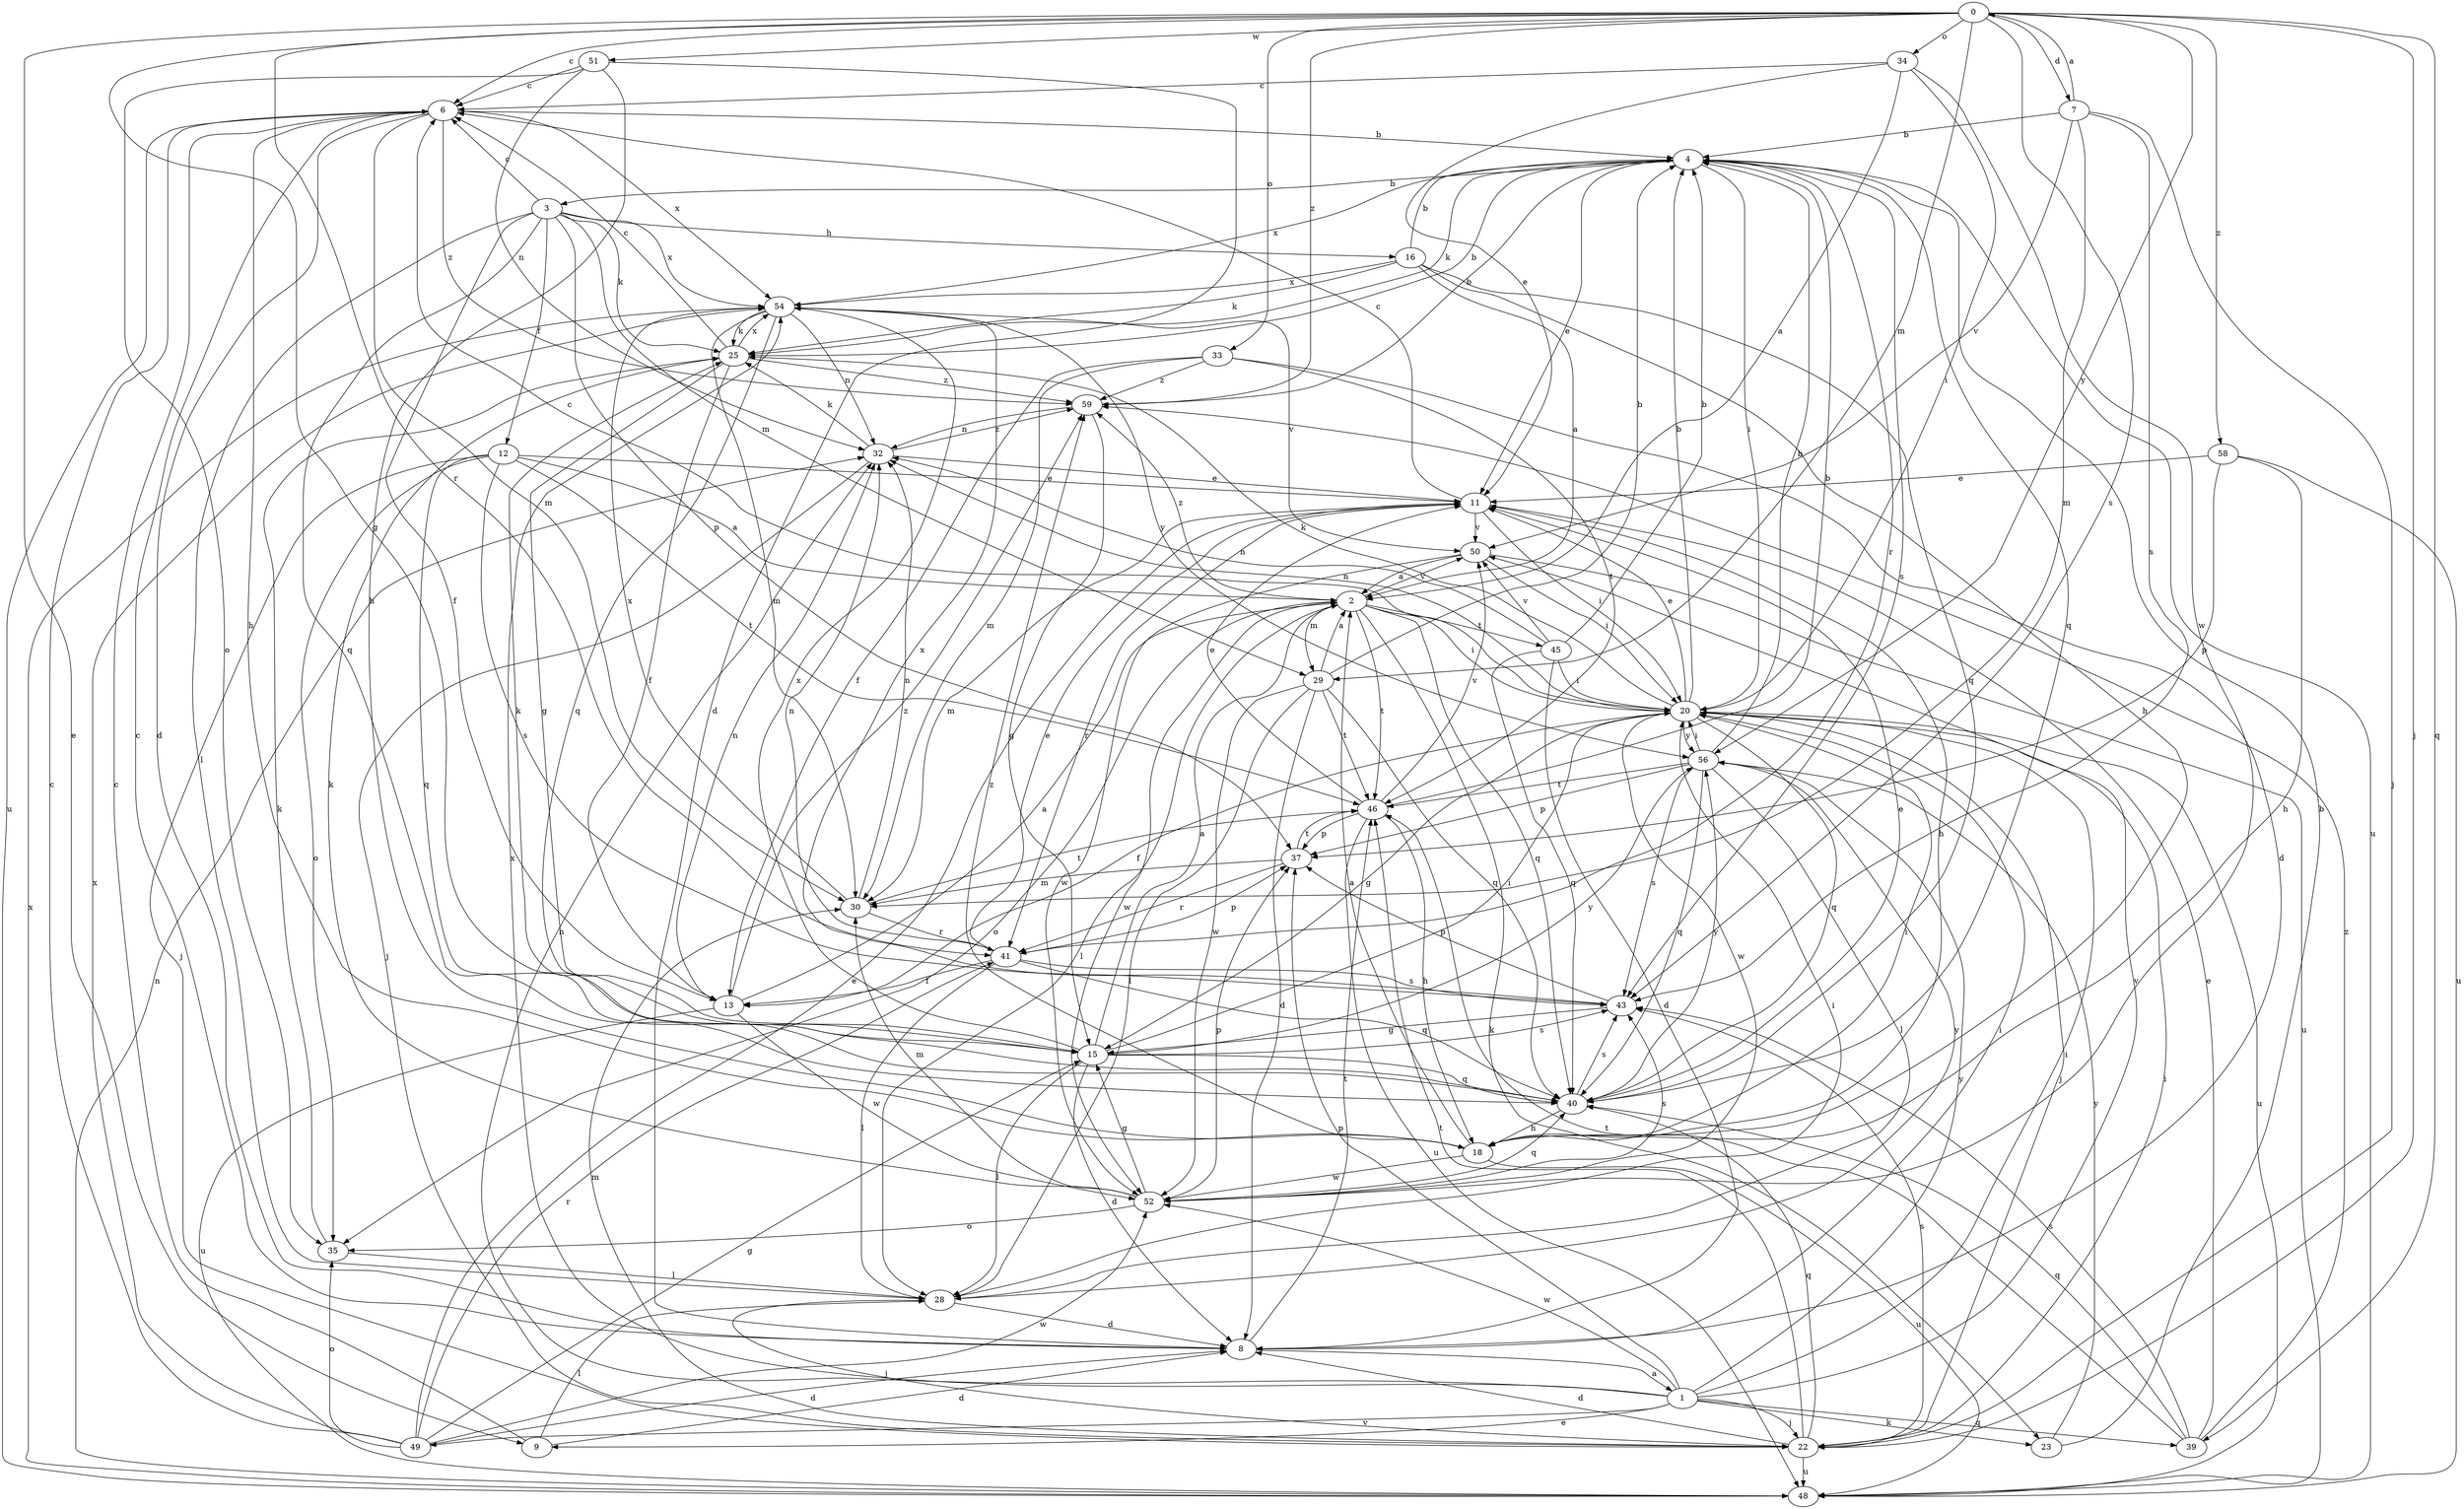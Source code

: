 strict digraph  {
0;
1;
2;
3;
4;
6;
7;
8;
9;
11;
12;
13;
15;
16;
18;
20;
22;
23;
25;
28;
29;
30;
32;
33;
34;
35;
37;
39;
40;
41;
43;
45;
46;
48;
49;
50;
51;
52;
54;
56;
58;
59;
0 -> 6  [label=c];
0 -> 7  [label=d];
0 -> 9  [label=e];
0 -> 15  [label=g];
0 -> 22  [label=j];
0 -> 29  [label=m];
0 -> 33  [label=o];
0 -> 34  [label=o];
0 -> 39  [label=q];
0 -> 41  [label=r];
0 -> 43  [label=s];
0 -> 51  [label=w];
0 -> 56  [label=y];
0 -> 58  [label=z];
0 -> 59  [label=z];
1 -> 9  [label=e];
1 -> 20  [label=i];
1 -> 22  [label=j];
1 -> 23  [label=k];
1 -> 32  [label=n];
1 -> 37  [label=p];
1 -> 39  [label=q];
1 -> 49  [label=v];
1 -> 50  [label=v];
1 -> 52  [label=w];
1 -> 54  [label=x];
1 -> 56  [label=y];
2 -> 20  [label=i];
2 -> 23  [label=k];
2 -> 28  [label=l];
2 -> 29  [label=m];
2 -> 35  [label=o];
2 -> 40  [label=q];
2 -> 45  [label=t];
2 -> 46  [label=t];
2 -> 50  [label=v];
2 -> 52  [label=w];
2 -> 59  [label=z];
3 -> 6  [label=c];
3 -> 12  [label=f];
3 -> 13  [label=f];
3 -> 16  [label=h];
3 -> 25  [label=k];
3 -> 28  [label=l];
3 -> 29  [label=m];
3 -> 37  [label=p];
3 -> 40  [label=q];
3 -> 54  [label=x];
4 -> 3  [label=b];
4 -> 11  [label=e];
4 -> 20  [label=i];
4 -> 25  [label=k];
4 -> 40  [label=q];
4 -> 41  [label=r];
4 -> 43  [label=s];
4 -> 48  [label=u];
4 -> 54  [label=x];
6 -> 4  [label=b];
6 -> 8  [label=d];
6 -> 18  [label=h];
6 -> 30  [label=m];
6 -> 48  [label=u];
6 -> 54  [label=x];
6 -> 59  [label=z];
7 -> 0  [label=a];
7 -> 4  [label=b];
7 -> 22  [label=j];
7 -> 30  [label=m];
7 -> 43  [label=s];
7 -> 50  [label=v];
8 -> 1  [label=a];
8 -> 6  [label=c];
8 -> 20  [label=i];
8 -> 46  [label=t];
9 -> 6  [label=c];
9 -> 8  [label=d];
9 -> 28  [label=l];
11 -> 6  [label=c];
11 -> 18  [label=h];
11 -> 20  [label=i];
11 -> 30  [label=m];
11 -> 41  [label=r];
11 -> 50  [label=v];
12 -> 2  [label=a];
12 -> 11  [label=e];
12 -> 22  [label=j];
12 -> 35  [label=o];
12 -> 40  [label=q];
12 -> 43  [label=s];
12 -> 46  [label=t];
13 -> 2  [label=a];
13 -> 32  [label=n];
13 -> 48  [label=u];
13 -> 52  [label=w];
13 -> 59  [label=z];
15 -> 2  [label=a];
15 -> 8  [label=d];
15 -> 20  [label=i];
15 -> 25  [label=k];
15 -> 28  [label=l];
15 -> 40  [label=q];
15 -> 43  [label=s];
15 -> 54  [label=x];
15 -> 56  [label=y];
16 -> 2  [label=a];
16 -> 4  [label=b];
16 -> 18  [label=h];
16 -> 25  [label=k];
16 -> 40  [label=q];
16 -> 54  [label=x];
18 -> 2  [label=a];
18 -> 20  [label=i];
18 -> 48  [label=u];
18 -> 52  [label=w];
18 -> 59  [label=z];
20 -> 4  [label=b];
20 -> 6  [label=c];
20 -> 11  [label=e];
20 -> 13  [label=f];
20 -> 15  [label=g];
20 -> 22  [label=j];
20 -> 25  [label=k];
20 -> 32  [label=n];
20 -> 40  [label=q];
20 -> 48  [label=u];
20 -> 52  [label=w];
20 -> 56  [label=y];
22 -> 8  [label=d];
22 -> 20  [label=i];
22 -> 30  [label=m];
22 -> 40  [label=q];
22 -> 43  [label=s];
22 -> 46  [label=t];
22 -> 48  [label=u];
23 -> 4  [label=b];
23 -> 56  [label=y];
25 -> 4  [label=b];
25 -> 6  [label=c];
25 -> 13  [label=f];
25 -> 15  [label=g];
25 -> 54  [label=x];
25 -> 59  [label=z];
28 -> 8  [label=d];
28 -> 20  [label=i];
28 -> 22  [label=j];
28 -> 56  [label=y];
29 -> 2  [label=a];
29 -> 4  [label=b];
29 -> 8  [label=d];
29 -> 28  [label=l];
29 -> 40  [label=q];
29 -> 46  [label=t];
29 -> 52  [label=w];
30 -> 32  [label=n];
30 -> 41  [label=r];
30 -> 46  [label=t];
30 -> 54  [label=x];
32 -> 11  [label=e];
32 -> 22  [label=j];
32 -> 25  [label=k];
32 -> 59  [label=z];
33 -> 8  [label=d];
33 -> 13  [label=f];
33 -> 30  [label=m];
33 -> 46  [label=t];
33 -> 59  [label=z];
34 -> 2  [label=a];
34 -> 6  [label=c];
34 -> 11  [label=e];
34 -> 20  [label=i];
34 -> 52  [label=w];
35 -> 25  [label=k];
35 -> 28  [label=l];
37 -> 30  [label=m];
37 -> 41  [label=r];
37 -> 46  [label=t];
39 -> 11  [label=e];
39 -> 40  [label=q];
39 -> 43  [label=s];
39 -> 46  [label=t];
39 -> 59  [label=z];
40 -> 11  [label=e];
40 -> 18  [label=h];
40 -> 43  [label=s];
40 -> 56  [label=y];
41 -> 11  [label=e];
41 -> 13  [label=f];
41 -> 28  [label=l];
41 -> 32  [label=n];
41 -> 37  [label=p];
41 -> 40  [label=q];
41 -> 43  [label=s];
43 -> 15  [label=g];
43 -> 37  [label=p];
43 -> 54  [label=x];
45 -> 4  [label=b];
45 -> 8  [label=d];
45 -> 20  [label=i];
45 -> 32  [label=n];
45 -> 40  [label=q];
45 -> 50  [label=v];
46 -> 4  [label=b];
46 -> 11  [label=e];
46 -> 18  [label=h];
46 -> 37  [label=p];
46 -> 48  [label=u];
46 -> 50  [label=v];
48 -> 32  [label=n];
48 -> 54  [label=x];
49 -> 6  [label=c];
49 -> 8  [label=d];
49 -> 11  [label=e];
49 -> 15  [label=g];
49 -> 35  [label=o];
49 -> 41  [label=r];
49 -> 52  [label=w];
49 -> 54  [label=x];
50 -> 2  [label=a];
50 -> 20  [label=i];
50 -> 48  [label=u];
50 -> 52  [label=w];
51 -> 6  [label=c];
51 -> 8  [label=d];
51 -> 18  [label=h];
51 -> 32  [label=n];
51 -> 35  [label=o];
52 -> 15  [label=g];
52 -> 25  [label=k];
52 -> 30  [label=m];
52 -> 35  [label=o];
52 -> 37  [label=p];
52 -> 40  [label=q];
52 -> 43  [label=s];
54 -> 25  [label=k];
54 -> 30  [label=m];
54 -> 32  [label=n];
54 -> 40  [label=q];
54 -> 50  [label=v];
54 -> 56  [label=y];
56 -> 4  [label=b];
56 -> 20  [label=i];
56 -> 28  [label=l];
56 -> 37  [label=p];
56 -> 40  [label=q];
56 -> 43  [label=s];
56 -> 46  [label=t];
58 -> 11  [label=e];
58 -> 18  [label=h];
58 -> 37  [label=p];
58 -> 48  [label=u];
59 -> 4  [label=b];
59 -> 15  [label=g];
59 -> 32  [label=n];
}
